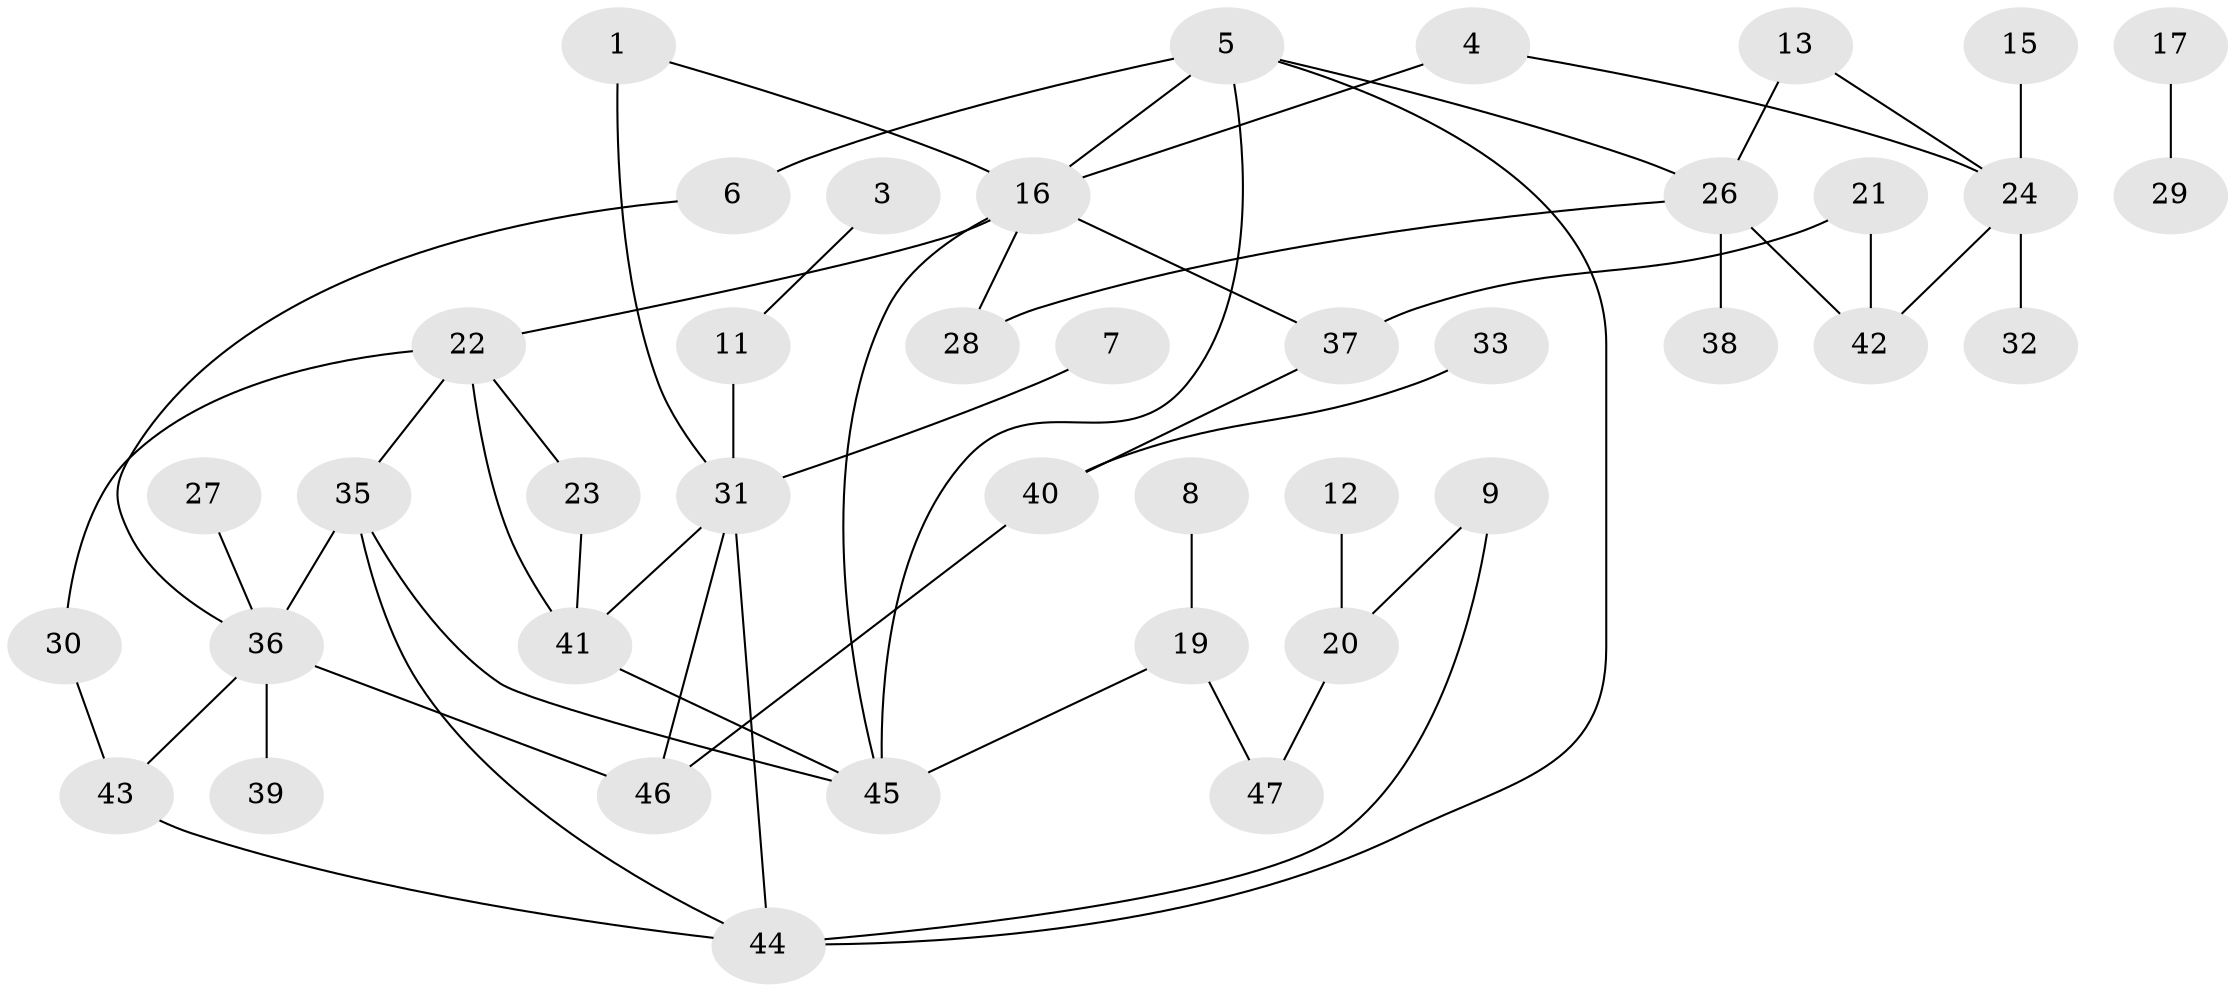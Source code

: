 // original degree distribution, {1: 0.21505376344086022, 2: 0.3548387096774194, 5: 0.06451612903225806, 3: 0.1935483870967742, 0: 0.06451612903225806, 4: 0.0967741935483871, 6: 0.010752688172043012}
// Generated by graph-tools (version 1.1) at 2025/00/03/09/25 03:00:41]
// undirected, 41 vertices, 56 edges
graph export_dot {
graph [start="1"]
  node [color=gray90,style=filled];
  1;
  3;
  4;
  5;
  6;
  7;
  8;
  9;
  11;
  12;
  13;
  15;
  16;
  17;
  19;
  20;
  21;
  22;
  23;
  24;
  26;
  27;
  28;
  29;
  30;
  31;
  32;
  33;
  35;
  36;
  37;
  38;
  39;
  40;
  41;
  42;
  43;
  44;
  45;
  46;
  47;
  1 -- 16 [weight=1.0];
  1 -- 31 [weight=2.0];
  3 -- 11 [weight=1.0];
  4 -- 16 [weight=1.0];
  4 -- 24 [weight=1.0];
  5 -- 6 [weight=1.0];
  5 -- 16 [weight=1.0];
  5 -- 26 [weight=1.0];
  5 -- 44 [weight=1.0];
  5 -- 45 [weight=1.0];
  6 -- 36 [weight=1.0];
  7 -- 31 [weight=1.0];
  8 -- 19 [weight=1.0];
  9 -- 20 [weight=1.0];
  9 -- 44 [weight=1.0];
  11 -- 31 [weight=1.0];
  12 -- 20 [weight=1.0];
  13 -- 24 [weight=1.0];
  13 -- 26 [weight=1.0];
  15 -- 24 [weight=1.0];
  16 -- 22 [weight=1.0];
  16 -- 28 [weight=1.0];
  16 -- 37 [weight=1.0];
  16 -- 45 [weight=1.0];
  17 -- 29 [weight=1.0];
  19 -- 45 [weight=1.0];
  19 -- 47 [weight=1.0];
  20 -- 47 [weight=1.0];
  21 -- 37 [weight=1.0];
  21 -- 42 [weight=1.0];
  22 -- 23 [weight=1.0];
  22 -- 30 [weight=1.0];
  22 -- 35 [weight=1.0];
  22 -- 41 [weight=1.0];
  23 -- 41 [weight=1.0];
  24 -- 32 [weight=1.0];
  24 -- 42 [weight=1.0];
  26 -- 28 [weight=1.0];
  26 -- 38 [weight=1.0];
  26 -- 42 [weight=1.0];
  27 -- 36 [weight=1.0];
  30 -- 43 [weight=1.0];
  31 -- 41 [weight=1.0];
  31 -- 44 [weight=1.0];
  31 -- 46 [weight=1.0];
  33 -- 40 [weight=1.0];
  35 -- 36 [weight=2.0];
  35 -- 44 [weight=1.0];
  35 -- 45 [weight=2.0];
  36 -- 39 [weight=1.0];
  36 -- 43 [weight=1.0];
  36 -- 46 [weight=1.0];
  37 -- 40 [weight=1.0];
  40 -- 46 [weight=1.0];
  41 -- 45 [weight=1.0];
  43 -- 44 [weight=1.0];
}

